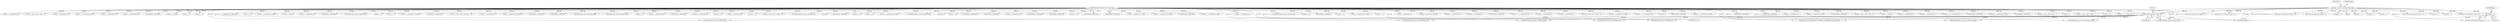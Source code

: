 digraph "0_tcpdump_4601c685e7fd19c3724d5e499c69b8d3ec49933e@pointer" {
"1000474" [label="(Call,pgm + 1)"];
"1000126" [label="(Call,pgm = (const struct pgm_header *)bp)"];
"1000128" [label="(Call,(const struct pgm_header *)bp)"];
"1000108" [label="(MethodParameterIn,register const u_char *bp)"];
"1001187" [label="(Call,EXTRACT_32BITS(bp))"];
"1001215" [label="(Call,bp += 2)"];
"1001578" [label="(Call,bp += 2)"];
"1000810" [label="(Call,bp += sizeof(struct in6_addr))"];
"1001399" [label="(Call,addrtostr6(bp, nla_buf, sizeof(nla_buf)))"];
"1000948" [label="(Call,bp++)"];
"1001152" [label="(Call,bp += 2)"];
"1001262" [label="(Call,EXTRACT_32BITS(bp))"];
"1001679" [label="(Call,EXTRACT_32BITS(bp))"];
"1001089" [label="(Call,bp += sizeof(uint16_t))"];
"1000108" [label="(MethodParameterIn,register const u_char *bp)"];
"1001298" [label="(Call,EXTRACT_32BITS(bp))"];
"1001443" [label="(Call,EXTRACT_32BITS(bp))"];
"1001540" [label="(Call,bp += 2)"];
"1000540" [label="(Call,addrtostr(bp, nla_buf, sizeof(nla_buf)))"];
"1001330" [label="(Call,EXTRACT_16BITS(bp))"];
"1000602" [label="(Call,EXTRACT_32BITS(bp))"];
"1000545" [label="(Call,bp += sizeof(struct in_addr))"];
"1001872" [label="(Call,bp += sizeof(struct in6_addr))"];
"1000964" [label="(Call,EXTRACT_16BITS(bp))"];
"1000413" [label="(Call,addrtostr(bp, nla_buf, sizeof(nla_buf)))"];
"1001222" [label="(Call,bp += sizeof(uint32_t))"];
"1000794" [label="(Call,bp += sizeof(struct in_addr))"];
"1000927" [label="(Call,bp++)"];
"1001306" [label="(Call,EXTRACT_32BITS(bp))"];
"1001626" [label="(Call,bp += 2)"];
"1001404" [label="(Call,bp += sizeof(struct in6_addr))"];
"1001249" [label="(Call,bp += 2)"];
"1000472" [label="(Call,(const struct pgm_poll *)(pgm + 1))"];
"1000132" [label="(Identifier,ip)"];
"1000127" [label="(Identifier,pgm)"];
"1000865" [label="(Call,pgm + 1)"];
"1000760" [label="(Call,addrtostr6(bp, source_buf, sizeof(source_buf)))"];
"1000604" [label="(Call,bp += sizeof(uint32_t))"];
"1000718" [label="(Call,pgm + 1)"];
"1000561" [label="(Call,bp += sizeof(struct in6_addr))"];
"1001479" [label="(Call,bp += sizeof(uint32_t))"];
"1001300" [label="(Call,bp += sizeof(uint32_t))"];
"1000589" [label="(Call,EXTRACT_32BITS(bp))"];
"1000773" [label="(Call,bp += (2 * sizeof(uint16_t)))"];
"1001681" [label="(Call,bp += sizeof(uint32_t))"];
"1001125" [label="(Call,bp += sizeof(uint32_t))"];
"1000474" [label="(Call,pgm + 1)"];
"1000393" [label="(Call,bp = (const u_char *) (spm + 1))"];
"1001724" [label="(Call,bp += sizeof(struct in_addr))"];
"1001689" [label="(Call,bp += (2 * sizeof(uint16_t)))"];
"1001019" [label="(Call,bp++)"];
"1001477" [label="(Call,EXTRACT_32BITS(bp))"];
"1000128" [label="(Call,(const struct pgm_header *)bp)"];
"1000434" [label="(Call,bp += sizeof(struct in6_addr))"];
"1000638" [label="(Call,(const struct pgm_data *)(pgm + 1))"];
"1000805" [label="(Call,addrtostr6(bp, group_buf, sizeof(group_buf)))"];
"1001867" [label="(Call,addrtostr6(bp, nla_buf, sizeof(nla_buf)))"];
"1001325" [label="(Call,bp += 2)"];
"1001798" [label="(Call,EXTRACT_16BITS(bp))"];
"1000476" [label="(Literal,1)"];
"1000429" [label="(Call,addrtostr6(bp, nla_buf, sizeof(nla_buf)))"];
"1001511" [label="(Call,EXTRACT_32BITS(bp))"];
"1001189" [label="(Call,bp += sizeof(uint32_t))"];
"1001367" [label="(Call,bp += sizeof(struct in_addr))"];
"1000130" [label="(Identifier,bp)"];
"1000475" [label="(Identifier,pgm)"];
"1000576" [label="(Call,EXTRACT_32BITS(bp))"];
"1000724" [label="(Call,bp = (const u_char *) (nak + 1))"];
"1001904" [label="(Call,bp += opt_len)"];
"1000978" [label="(Call,bp += sizeof(uint16_t))"];
"1001445" [label="(Call,bp += sizeof(uint32_t))"];
"1000863" [label="(Call,(const struct pgm_ack *)(pgm + 1))"];
"1001800" [label="(Call,bp += (2 * sizeof(uint16_t)))"];
"1001687" [label="(Call,EXTRACT_16BITS(bp))"];
"1000749" [label="(Call,bp += sizeof(struct in_addr))"];
"1001087" [label="(Call,EXTRACT_16BITS(bp))"];
"1000881" [label="(Call,bp = (const u_char *) (ack + 1))"];
"1001024" [label="(Call,bp++)"];
"1000126" [label="(Call,pgm = (const struct pgm_header *)bp)"];
"1000662" [label="(Call,bp = (const u_char *) (odata + 1))"];
"1000716" [label="(Call,(const struct pgm_nak *)(pgm + 1))"];
"1001506" [label="(Call,bp += 2)"];
"1001332" [label="(Call,bp += (2 * sizeof(uint16_t)))"];
"1001940" [label="(Call,zmtp1_print_datagram(ndo, bp, EXTRACT_16BITS(&pgm->pgm_length)))"];
"1000385" [label="(Call,(const struct pgm_spm *)(pgm + 1))"];
"1001513" [label="(Call,bp += sizeof(uint32_t))"];
"1000520" [label="(Call,bp = (const u_char *) (polr + 1))"];
"1001308" [label="(Call,bp += sizeof(uint32_t))"];
"1000418" [label="(Call,bp += sizeof(struct in_addr))"];
"1000512" [label="(Call,(const struct pgm_polr *)(pgm + 1))"];
"1001133" [label="(Call,bp += sizeof(uint32_t))"];
"1001256" [label="(Call,bp += sizeof(uint32_t))"];
"1001123" [label="(Call,EXTRACT_32BITS(bp))"];
"1000640" [label="(Call,pgm + 1)"];
"1001558" [label="(Call,bp += opt_len)"];
"1001602" [label="(Call,bp += 2)"];
"1001438" [label="(Call,bp += 2)"];
"1000789" [label="(Call,addrtostr(bp, group_buf, sizeof(group_buf)))"];
"1000556" [label="(Call,addrtostr6(bp, nla_buf, sizeof(nla_buf)))"];
"1001115" [label="(Call,EXTRACT_32BITS(bp))"];
"1001785" [label="(Call,bp += 2)"];
"1001835" [label="(Call,bp += sizeof(struct in_addr))"];
"1001642" [label="(Call,bp += opt_len)"];
"1000591" [label="(Call,bp += sizeof(uint32_t))"];
"1001220" [label="(Call,EXTRACT_32BITS(bp))"];
"1001362" [label="(Call,addrtostr(bp, nla_buf, sizeof(nla_buf)))"];
"1001293" [label="(Call,bp += 2)"];
"1001674" [label="(Call,bp += 2)"];
"1001761" [label="(Call,bp += sizeof(struct in6_addr))"];
"1000111" [label="(Block,)"];
"1001131" [label="(Call,EXTRACT_32BITS(bp))"];
"1000387" [label="(Call,pgm + 1)"];
"1000496" [label="(Call,bp = (const u_char *) (poll_msg + 1))"];
"1001792" [label="(Call,bp += sizeof(uint32_t))"];
"1000514" [label="(Call,pgm + 1)"];
"1000765" [label="(Call,bp += sizeof(struct in6_addr))"];
"1001254" [label="(Call,EXTRACT_32BITS(bp))"];
"1000780" [label="(Call,EXTRACT_16BITS(bp))"];
"1000677" [label="(Call,pgm + 1)"];
"1001830" [label="(Call,addrtostr(bp, nla_buf, sizeof(nla_buf)))"];
"1001719" [label="(Call,addrtostr(bp, nla_buf, sizeof(nla_buf)))"];
"1001662" [label="(Call,bp += 2)"];
"1001962" [label="(MethodReturn,RET)"];
"1001117" [label="(Call,bp += sizeof(uint32_t))"];
"1001790" [label="(Call,EXTRACT_32BITS(bp))"];
"1001264" [label="(Call,bp += sizeof(uint32_t))"];
"1000744" [label="(Call,addrtostr(bp, source_buf, sizeof(source_buf)))"];
"1001110" [label="(Call,bp += 2)"];
"1000578" [label="(Call,bp += sizeof(uint32_t))"];
"1001472" [label="(Call,bp += 2)"];
"1000699" [label="(Call,bp = (const u_char *) (rdata + 1))"];
"1000675" [label="(Call,(const struct pgm_data *)(pgm + 1))"];
"1001756" [label="(Call,addrtostr6(bp, nla_buf, sizeof(nla_buf)))"];
"1000474" -> "1000472"  [label="AST: "];
"1000474" -> "1000476"  [label="CFG: "];
"1000475" -> "1000474"  [label="AST: "];
"1000476" -> "1000474"  [label="AST: "];
"1000472" -> "1000474"  [label="CFG: "];
"1000474" -> "1001962"  [label="DDG: pgm"];
"1000126" -> "1000474"  [label="DDG: pgm"];
"1000126" -> "1000111"  [label="AST: "];
"1000126" -> "1000128"  [label="CFG: "];
"1000127" -> "1000126"  [label="AST: "];
"1000128" -> "1000126"  [label="AST: "];
"1000132" -> "1000126"  [label="CFG: "];
"1000126" -> "1001962"  [label="DDG: pgm"];
"1000126" -> "1001962"  [label="DDG: (const struct pgm_header *)bp"];
"1000128" -> "1000126"  [label="DDG: bp"];
"1000126" -> "1000385"  [label="DDG: pgm"];
"1000126" -> "1000387"  [label="DDG: pgm"];
"1000126" -> "1000472"  [label="DDG: pgm"];
"1000126" -> "1000512"  [label="DDG: pgm"];
"1000126" -> "1000514"  [label="DDG: pgm"];
"1000126" -> "1000638"  [label="DDG: pgm"];
"1000126" -> "1000640"  [label="DDG: pgm"];
"1000126" -> "1000675"  [label="DDG: pgm"];
"1000126" -> "1000677"  [label="DDG: pgm"];
"1000126" -> "1000716"  [label="DDG: pgm"];
"1000126" -> "1000718"  [label="DDG: pgm"];
"1000126" -> "1000863"  [label="DDG: pgm"];
"1000126" -> "1000865"  [label="DDG: pgm"];
"1000128" -> "1000130"  [label="CFG: "];
"1000129" -> "1000128"  [label="AST: "];
"1000130" -> "1000128"  [label="AST: "];
"1000128" -> "1001962"  [label="DDG: bp"];
"1000108" -> "1000128"  [label="DDG: bp"];
"1000128" -> "1000413"  [label="DDG: bp"];
"1000128" -> "1000429"  [label="DDG: bp"];
"1000128" -> "1000540"  [label="DDG: bp"];
"1000128" -> "1000556"  [label="DDG: bp"];
"1000128" -> "1000744"  [label="DDG: bp"];
"1000128" -> "1000760"  [label="DDG: bp"];
"1000128" -> "1000789"  [label="DDG: bp"];
"1000128" -> "1000805"  [label="DDG: bp"];
"1000128" -> "1000927"  [label="DDG: bp"];
"1000128" -> "1001940"  [label="DDG: bp"];
"1000108" -> "1000106"  [label="AST: "];
"1000108" -> "1001962"  [label="DDG: bp"];
"1000108" -> "1000393"  [label="DDG: bp"];
"1000108" -> "1000413"  [label="DDG: bp"];
"1000108" -> "1000418"  [label="DDG: bp"];
"1000108" -> "1000429"  [label="DDG: bp"];
"1000108" -> "1000434"  [label="DDG: bp"];
"1000108" -> "1000496"  [label="DDG: bp"];
"1000108" -> "1000520"  [label="DDG: bp"];
"1000108" -> "1000540"  [label="DDG: bp"];
"1000108" -> "1000545"  [label="DDG: bp"];
"1000108" -> "1000556"  [label="DDG: bp"];
"1000108" -> "1000561"  [label="DDG: bp"];
"1000108" -> "1000576"  [label="DDG: bp"];
"1000108" -> "1000578"  [label="DDG: bp"];
"1000108" -> "1000589"  [label="DDG: bp"];
"1000108" -> "1000591"  [label="DDG: bp"];
"1000108" -> "1000602"  [label="DDG: bp"];
"1000108" -> "1000604"  [label="DDG: bp"];
"1000108" -> "1000662"  [label="DDG: bp"];
"1000108" -> "1000699"  [label="DDG: bp"];
"1000108" -> "1000724"  [label="DDG: bp"];
"1000108" -> "1000744"  [label="DDG: bp"];
"1000108" -> "1000749"  [label="DDG: bp"];
"1000108" -> "1000760"  [label="DDG: bp"];
"1000108" -> "1000765"  [label="DDG: bp"];
"1000108" -> "1000773"  [label="DDG: bp"];
"1000108" -> "1000780"  [label="DDG: bp"];
"1000108" -> "1000789"  [label="DDG: bp"];
"1000108" -> "1000794"  [label="DDG: bp"];
"1000108" -> "1000805"  [label="DDG: bp"];
"1000108" -> "1000810"  [label="DDG: bp"];
"1000108" -> "1000881"  [label="DDG: bp"];
"1000108" -> "1000927"  [label="DDG: bp"];
"1000108" -> "1000948"  [label="DDG: bp"];
"1000108" -> "1000964"  [label="DDG: bp"];
"1000108" -> "1000978"  [label="DDG: bp"];
"1000108" -> "1001019"  [label="DDG: bp"];
"1000108" -> "1001024"  [label="DDG: bp"];
"1000108" -> "1001087"  [label="DDG: bp"];
"1000108" -> "1001089"  [label="DDG: bp"];
"1000108" -> "1001110"  [label="DDG: bp"];
"1000108" -> "1001115"  [label="DDG: bp"];
"1000108" -> "1001117"  [label="DDG: bp"];
"1000108" -> "1001123"  [label="DDG: bp"];
"1000108" -> "1001125"  [label="DDG: bp"];
"1000108" -> "1001131"  [label="DDG: bp"];
"1000108" -> "1001133"  [label="DDG: bp"];
"1000108" -> "1001152"  [label="DDG: bp"];
"1000108" -> "1001187"  [label="DDG: bp"];
"1000108" -> "1001189"  [label="DDG: bp"];
"1000108" -> "1001215"  [label="DDG: bp"];
"1000108" -> "1001220"  [label="DDG: bp"];
"1000108" -> "1001222"  [label="DDG: bp"];
"1000108" -> "1001249"  [label="DDG: bp"];
"1000108" -> "1001254"  [label="DDG: bp"];
"1000108" -> "1001256"  [label="DDG: bp"];
"1000108" -> "1001262"  [label="DDG: bp"];
"1000108" -> "1001264"  [label="DDG: bp"];
"1000108" -> "1001293"  [label="DDG: bp"];
"1000108" -> "1001298"  [label="DDG: bp"];
"1000108" -> "1001300"  [label="DDG: bp"];
"1000108" -> "1001306"  [label="DDG: bp"];
"1000108" -> "1001308"  [label="DDG: bp"];
"1000108" -> "1001325"  [label="DDG: bp"];
"1000108" -> "1001330"  [label="DDG: bp"];
"1000108" -> "1001332"  [label="DDG: bp"];
"1000108" -> "1001362"  [label="DDG: bp"];
"1000108" -> "1001367"  [label="DDG: bp"];
"1000108" -> "1001399"  [label="DDG: bp"];
"1000108" -> "1001404"  [label="DDG: bp"];
"1000108" -> "1001438"  [label="DDG: bp"];
"1000108" -> "1001443"  [label="DDG: bp"];
"1000108" -> "1001445"  [label="DDG: bp"];
"1000108" -> "1001472"  [label="DDG: bp"];
"1000108" -> "1001477"  [label="DDG: bp"];
"1000108" -> "1001479"  [label="DDG: bp"];
"1000108" -> "1001506"  [label="DDG: bp"];
"1000108" -> "1001511"  [label="DDG: bp"];
"1000108" -> "1001513"  [label="DDG: bp"];
"1000108" -> "1001540"  [label="DDG: bp"];
"1000108" -> "1001558"  [label="DDG: bp"];
"1000108" -> "1001578"  [label="DDG: bp"];
"1000108" -> "1001602"  [label="DDG: bp"];
"1000108" -> "1001626"  [label="DDG: bp"];
"1000108" -> "1001642"  [label="DDG: bp"];
"1000108" -> "1001662"  [label="DDG: bp"];
"1000108" -> "1001674"  [label="DDG: bp"];
"1000108" -> "1001679"  [label="DDG: bp"];
"1000108" -> "1001681"  [label="DDG: bp"];
"1000108" -> "1001687"  [label="DDG: bp"];
"1000108" -> "1001689"  [label="DDG: bp"];
"1000108" -> "1001719"  [label="DDG: bp"];
"1000108" -> "1001724"  [label="DDG: bp"];
"1000108" -> "1001756"  [label="DDG: bp"];
"1000108" -> "1001761"  [label="DDG: bp"];
"1000108" -> "1001785"  [label="DDG: bp"];
"1000108" -> "1001790"  [label="DDG: bp"];
"1000108" -> "1001792"  [label="DDG: bp"];
"1000108" -> "1001798"  [label="DDG: bp"];
"1000108" -> "1001800"  [label="DDG: bp"];
"1000108" -> "1001830"  [label="DDG: bp"];
"1000108" -> "1001835"  [label="DDG: bp"];
"1000108" -> "1001867"  [label="DDG: bp"];
"1000108" -> "1001872"  [label="DDG: bp"];
"1000108" -> "1001904"  [label="DDG: bp"];
"1000108" -> "1001940"  [label="DDG: bp"];
}

